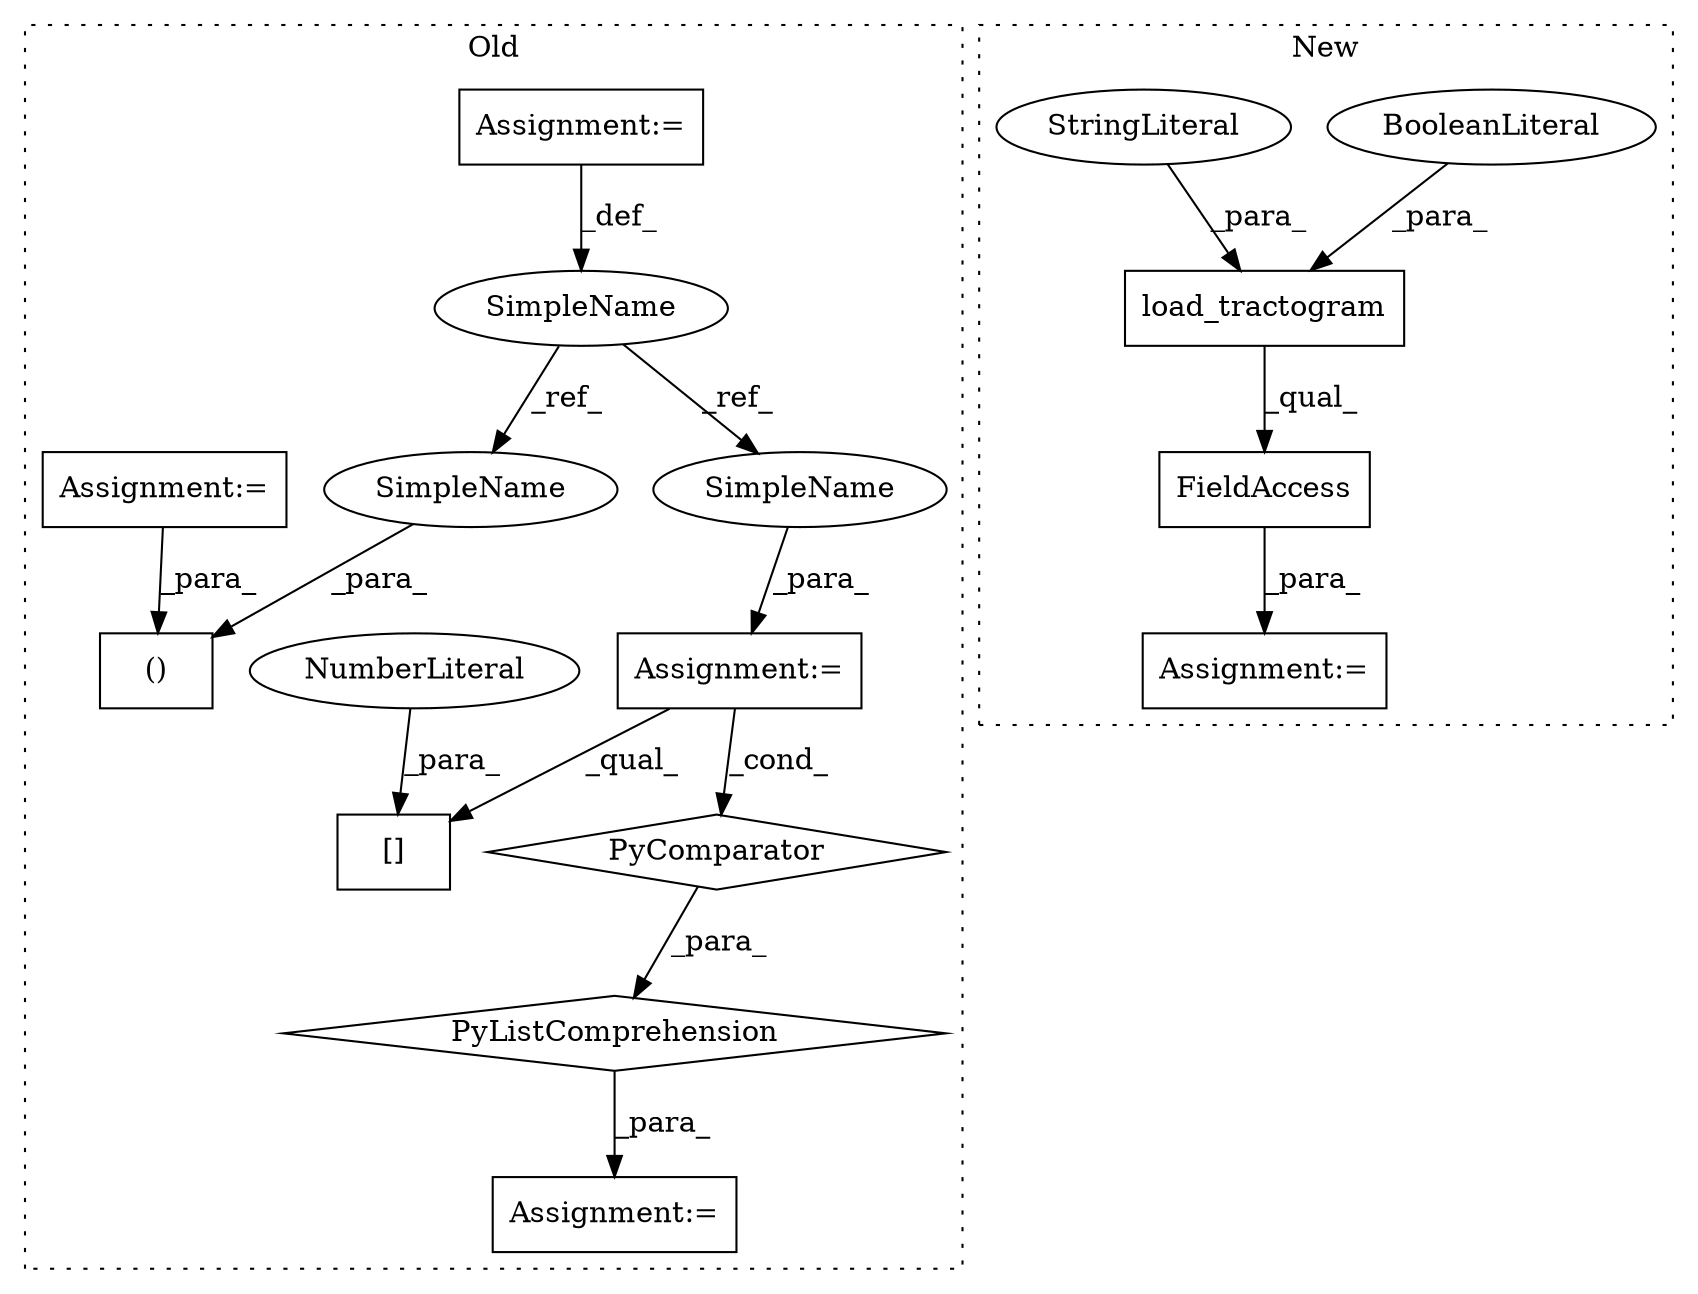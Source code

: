 digraph G {
subgraph cluster0 {
1 [label="()" a="106" s="794" l="23" shape="box"];
6 [label="Assignment:=" a="7" s="708" l="7" shape="box"];
7 [label="[]" a="2" s="862,865" l="2,1" shape="box"];
8 [label="NumberLiteral" a="34" s="864" l="1" shape="ellipse"];
9 [label="Assignment:=" a="7" s="850" l="12" shape="box"];
10 [label="Assignment:=" a="7" s="725" l="3" shape="box"];
11 [label="PyListComprehension" a="109" s="862" l="93" shape="diamond"];
12 [label="PyComparator" a="113" s="924" l="23" shape="diamond"];
13 [label="SimpleName" a="42" s="708" l="7" shape="ellipse"];
14 [label="Assignment:=" a="7" s="924" l="23" shape="box"];
16 [label="SimpleName" a="42" s="794" l="7" shape="ellipse"];
17 [label="SimpleName" a="42" s="931" l="7" shape="ellipse"];
label = "Old";
style="dotted";
}
subgraph cluster1 {
2 [label="load_tractogram" a="32" s="831,865" l="16,1" shape="box"];
3 [label="BooleanLiteral" a="9" s="860" l="5" shape="ellipse"];
4 [label="StringLiteral" a="45" s="853" l="6" shape="ellipse"];
5 [label="Assignment:=" a="7" s="830" l="1" shape="box"];
15 [label="FieldAccess" a="22" s="831" l="47" shape="box"];
label = "New";
style="dotted";
}
2 -> 15 [label="_qual_"];
3 -> 2 [label="_para_"];
4 -> 2 [label="_para_"];
6 -> 13 [label="_def_"];
8 -> 7 [label="_para_"];
10 -> 1 [label="_para_"];
11 -> 9 [label="_para_"];
12 -> 11 [label="_para_"];
13 -> 16 [label="_ref_"];
13 -> 17 [label="_ref_"];
14 -> 7 [label="_qual_"];
14 -> 12 [label="_cond_"];
15 -> 5 [label="_para_"];
16 -> 1 [label="_para_"];
17 -> 14 [label="_para_"];
}